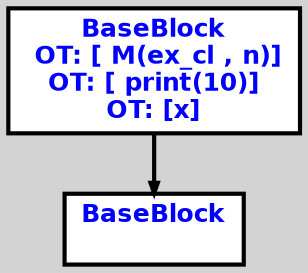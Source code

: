 digraph G {
ordering=out;
ranksep=.4;
bgcolor="lightgrey";  node [shape=box, fixedsize=false, fontsize=12, fontname="Helvetica-bold", fontcolor="blue"
width=.25, height=.25, color="black", fillcolor="white", style="filled, solid, bold"];

edge [arrowsize=.5, color="black", style="bold"]    n0000128B12EA2F00 [label="BaseBlock\n OT: [ M(ex_cl , n)]
OT: [ print(10)]
OT: [x]
"]
    n0000128B12EA3200 [label="BaseBlock\n "]
    n0000128B12EA2F00 -> n0000128B12EA3200
}
